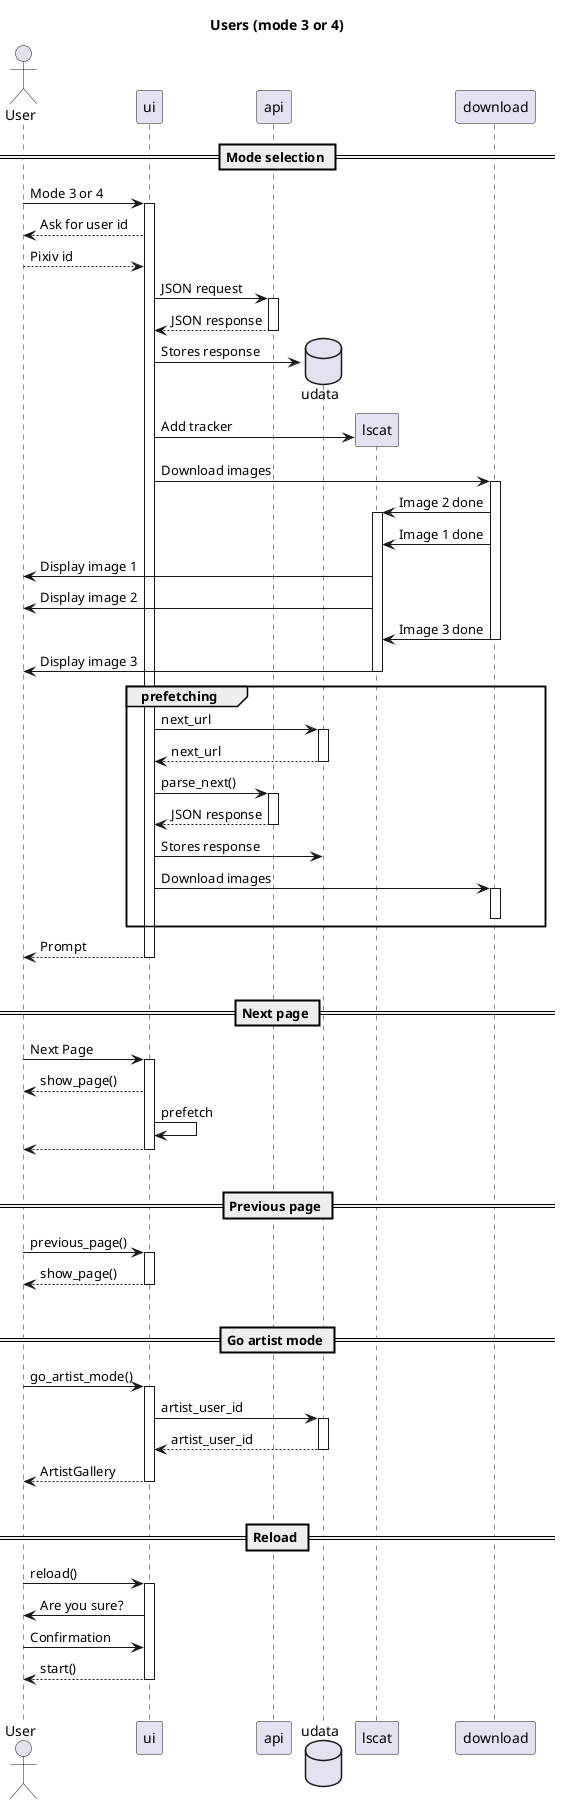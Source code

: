 @startuml
title Users (mode 3 or 4)

== Mode selection ==
actor User
User -> ui ++: Mode 3 or 4
ui --> User: Ask for user id
User --> ui: Pixiv id
ui -> api ++: JSON request
return JSON response
database udata
create udata
ui -> udata: Stores response
create lscat
ui -> lscat: Add tracker
ui -> download: Download images
activate download
download -> lscat ++: Image 2 done
download -> lscat: Image 1 done
lscat -> User: Display image 1
lscat -> User: Display image 2
download -> lscat: Image 3 done
deactivate download
lscat -> User: Display image 3
deactivate lscat
group prefetching
    ui -> udata ++: next_url
    return next_url
    ui -> api ++: parse_next()
    return JSON response
    ui -> udata: Stores response
    ui -> download: Download images
    activate download
    deactivate download
end
return Prompt
|||

== Next page ==
User -> ui ++: Next Page
ui --> User: show_page()
ui -> ui: prefetch
return
|||

== Previous page ==
User -> ui ++: previous_page()
return show_page()
|||

== Go artist mode ==
User -> ui ++: go_artist_mode()
ui -> udata ++: artist_user_id
return artist_user_id
return ArtistGallery
|||

== Reload ==
User -> ui ++: reload()
ui -> User: Are you sure?
User -> ui: Confirmation
return start()
|||


@enduml


